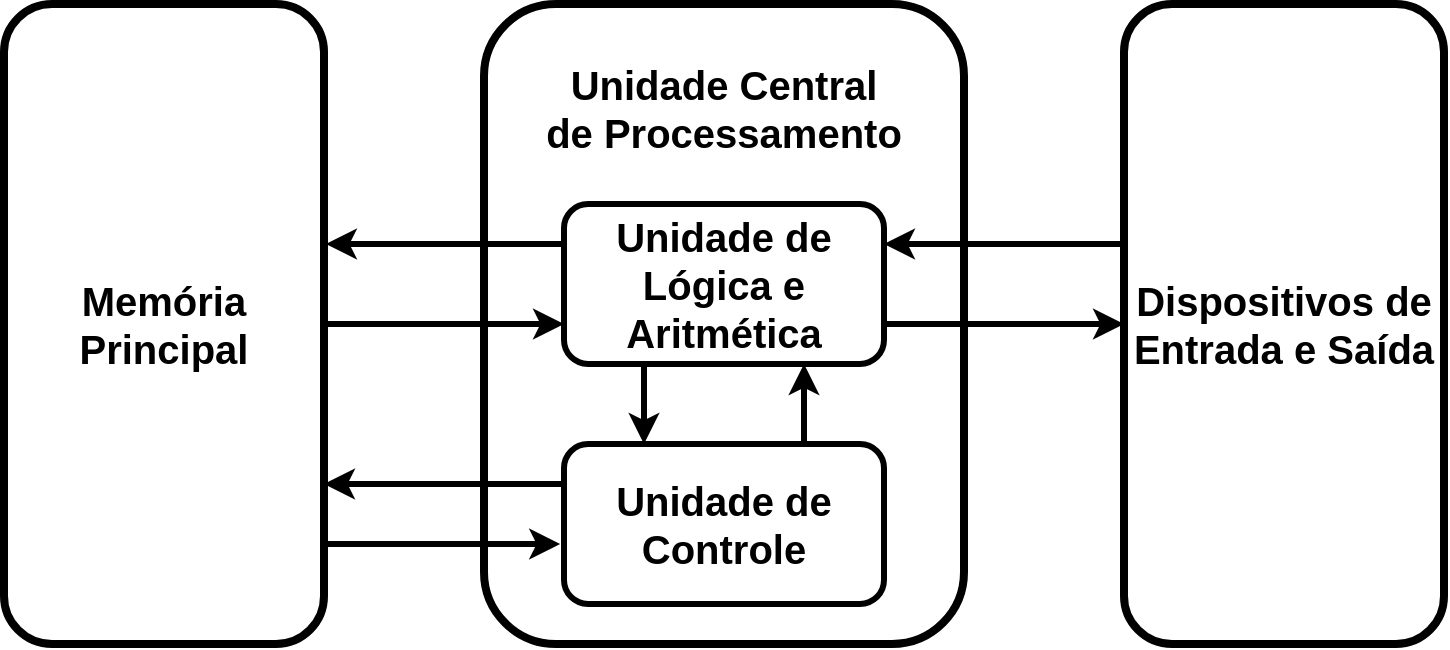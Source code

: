 <mxfile version="21.0.10" type="github">
  <diagram id="C5RBs43oDa-KdzZeNtuy" name="Page-1">
    <mxGraphModel dx="1042" dy="627" grid="1" gridSize="10" guides="1" tooltips="1" connect="1" arrows="1" fold="1" page="1" pageScale="1" pageWidth="827" pageHeight="1169" math="0" shadow="0">
      <root>
        <mxCell id="WIyWlLk6GJQsqaUBKTNV-0" />
        <mxCell id="WIyWlLk6GJQsqaUBKTNV-1" parent="WIyWlLk6GJQsqaUBKTNV-0" />
        <mxCell id="RIOaeRhkT2rlpLEp14ME-3" value="Unidade Central&lt;br&gt;de Processamento&lt;br&gt;&lt;br&gt;&lt;br&gt;&lt;br&gt;&lt;br&gt;&lt;br&gt;&lt;br&gt;&lt;br&gt;&lt;br&gt;&lt;br&gt;" style="rounded=1;whiteSpace=wrap;html=1;fontSize=20;glass=0;strokeWidth=4;shadow=0;fontStyle=1" vertex="1" parent="WIyWlLk6GJQsqaUBKTNV-1">
          <mxGeometry x="280" y="40" width="240" height="320" as="geometry" />
        </mxCell>
        <mxCell id="RIOaeRhkT2rlpLEp14ME-18" style="edgeStyle=orthogonalEdgeStyle;rounded=0;orthogonalLoop=1;jettySize=auto;html=1;entryX=0;entryY=0.75;entryDx=0;entryDy=0;strokeWidth=3;" edge="1" parent="WIyWlLk6GJQsqaUBKTNV-1" source="WIyWlLk6GJQsqaUBKTNV-3" target="RIOaeRhkT2rlpLEp14ME-0">
          <mxGeometry relative="1" as="geometry" />
        </mxCell>
        <mxCell id="WIyWlLk6GJQsqaUBKTNV-3" value="Memória&lt;br style=&quot;font-size: 20px;&quot;&gt;Principal" style="rounded=1;whiteSpace=wrap;html=1;fontSize=20;glass=0;strokeWidth=4;shadow=0;fontStyle=1" parent="WIyWlLk6GJQsqaUBKTNV-1" vertex="1">
          <mxGeometry x="40" y="40" width="160" height="320" as="geometry" />
        </mxCell>
        <mxCell id="RIOaeRhkT2rlpLEp14ME-17" style="edgeStyle=orthogonalEdgeStyle;rounded=0;orthogonalLoop=1;jettySize=auto;html=1;exitX=0;exitY=0.25;exitDx=0;exitDy=0;entryX=1.006;entryY=0.375;entryDx=0;entryDy=0;entryPerimeter=0;strokeWidth=3;" edge="1" parent="WIyWlLk6GJQsqaUBKTNV-1" source="RIOaeRhkT2rlpLEp14ME-0" target="WIyWlLk6GJQsqaUBKTNV-3">
          <mxGeometry relative="1" as="geometry" />
        </mxCell>
        <mxCell id="RIOaeRhkT2rlpLEp14ME-20" style="edgeStyle=orthogonalEdgeStyle;rounded=0;orthogonalLoop=1;jettySize=auto;html=1;exitX=1;exitY=0.75;exitDx=0;exitDy=0;entryX=0;entryY=0.5;entryDx=0;entryDy=0;strokeWidth=3;" edge="1" parent="WIyWlLk6GJQsqaUBKTNV-1" source="RIOaeRhkT2rlpLEp14ME-0" target="RIOaeRhkT2rlpLEp14ME-2">
          <mxGeometry relative="1" as="geometry" />
        </mxCell>
        <mxCell id="RIOaeRhkT2rlpLEp14ME-21" style="edgeStyle=orthogonalEdgeStyle;rounded=0;orthogonalLoop=1;jettySize=auto;html=1;exitX=0;exitY=0.375;exitDx=0;exitDy=0;entryX=1;entryY=0.25;entryDx=0;entryDy=0;exitPerimeter=0;strokeWidth=3;" edge="1" parent="WIyWlLk6GJQsqaUBKTNV-1" source="RIOaeRhkT2rlpLEp14ME-2" target="RIOaeRhkT2rlpLEp14ME-0">
          <mxGeometry relative="1" as="geometry" />
        </mxCell>
        <mxCell id="RIOaeRhkT2rlpLEp14ME-24" style="edgeStyle=orthogonalEdgeStyle;rounded=0;orthogonalLoop=1;jettySize=auto;html=1;exitX=0.25;exitY=1;exitDx=0;exitDy=0;entryX=0.25;entryY=0;entryDx=0;entryDy=0;strokeWidth=3;" edge="1" parent="WIyWlLk6GJQsqaUBKTNV-1" source="RIOaeRhkT2rlpLEp14ME-0" target="RIOaeRhkT2rlpLEp14ME-1">
          <mxGeometry relative="1" as="geometry" />
        </mxCell>
        <mxCell id="RIOaeRhkT2rlpLEp14ME-0" value="Unidade de Lógica e Aritmética" style="rounded=1;whiteSpace=wrap;html=1;fontSize=20;glass=0;strokeWidth=3;shadow=0;fontStyle=1" vertex="1" parent="WIyWlLk6GJQsqaUBKTNV-1">
          <mxGeometry x="320" y="140" width="160" height="80" as="geometry" />
        </mxCell>
        <mxCell id="RIOaeRhkT2rlpLEp14ME-14" style="edgeStyle=orthogonalEdgeStyle;rounded=0;orthogonalLoop=1;jettySize=auto;html=1;exitX=0;exitY=0.25;exitDx=0;exitDy=0;entryX=1;entryY=0.75;entryDx=0;entryDy=0;strokeWidth=3;" edge="1" parent="WIyWlLk6GJQsqaUBKTNV-1" source="RIOaeRhkT2rlpLEp14ME-1" target="WIyWlLk6GJQsqaUBKTNV-3">
          <mxGeometry relative="1" as="geometry" />
        </mxCell>
        <mxCell id="RIOaeRhkT2rlpLEp14ME-25" style="edgeStyle=orthogonalEdgeStyle;rounded=0;orthogonalLoop=1;jettySize=auto;html=1;exitX=0.75;exitY=0;exitDx=0;exitDy=0;entryX=0.75;entryY=1;entryDx=0;entryDy=0;strokeWidth=3;" edge="1" parent="WIyWlLk6GJQsqaUBKTNV-1" source="RIOaeRhkT2rlpLEp14ME-1" target="RIOaeRhkT2rlpLEp14ME-0">
          <mxGeometry relative="1" as="geometry" />
        </mxCell>
        <mxCell id="RIOaeRhkT2rlpLEp14ME-1" value="Unidade de Controle" style="rounded=1;whiteSpace=wrap;html=1;fontSize=20;glass=0;strokeWidth=3;shadow=0;fontStyle=1" vertex="1" parent="WIyWlLk6GJQsqaUBKTNV-1">
          <mxGeometry x="320" y="260" width="160" height="80" as="geometry" />
        </mxCell>
        <mxCell id="RIOaeRhkT2rlpLEp14ME-2" value="Dispositivos de Entrada e Saída" style="rounded=1;whiteSpace=wrap;html=1;fontSize=20;glass=0;strokeWidth=4;shadow=0;fontStyle=1" vertex="1" parent="WIyWlLk6GJQsqaUBKTNV-1">
          <mxGeometry x="600" y="40" width="160" height="320" as="geometry" />
        </mxCell>
        <mxCell id="RIOaeRhkT2rlpLEp14ME-16" value="" style="endArrow=classic;html=1;rounded=0;entryX=-0.012;entryY=0.625;entryDx=0;entryDy=0;entryPerimeter=0;strokeWidth=3;" edge="1" parent="WIyWlLk6GJQsqaUBKTNV-1" target="RIOaeRhkT2rlpLEp14ME-1">
          <mxGeometry width="50" height="50" relative="1" as="geometry">
            <mxPoint x="200" y="310" as="sourcePoint" />
            <mxPoint x="280" y="310" as="targetPoint" />
          </mxGeometry>
        </mxCell>
      </root>
    </mxGraphModel>
  </diagram>
</mxfile>
